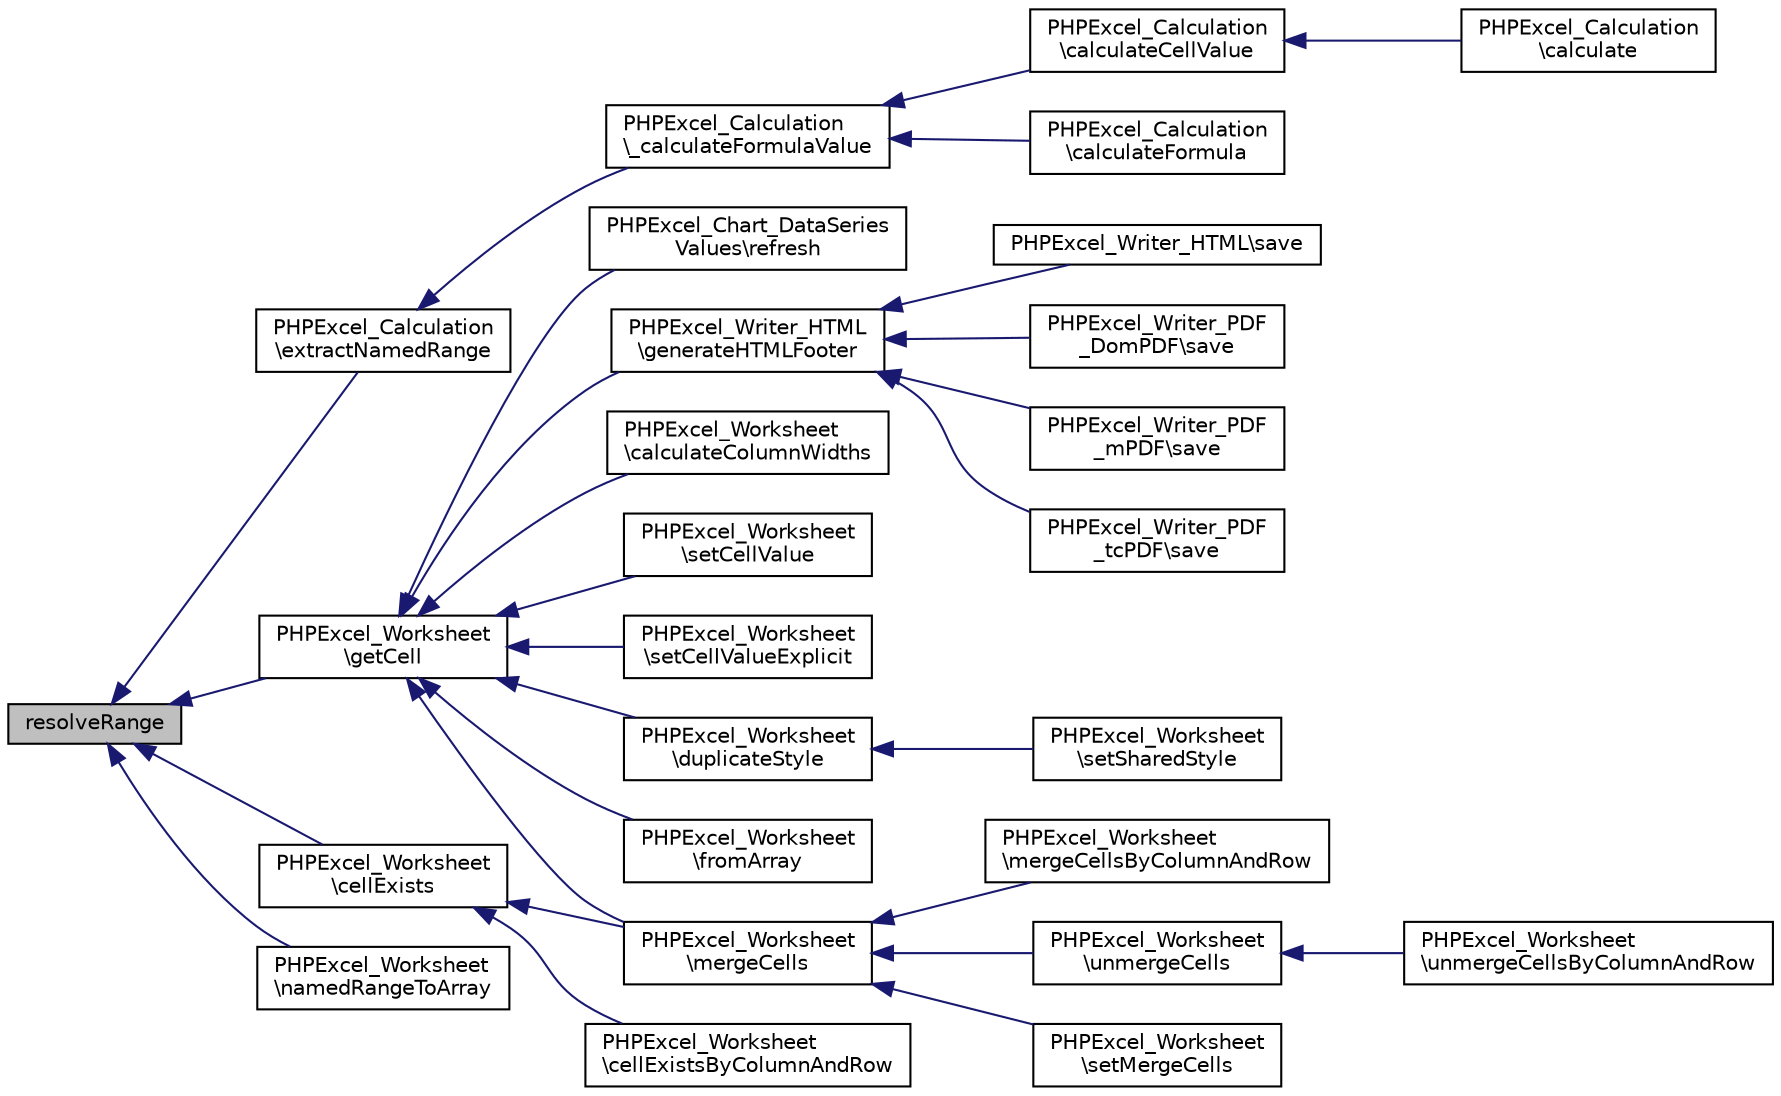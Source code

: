 digraph "resolveRange"
{
  edge [fontname="Helvetica",fontsize="10",labelfontname="Helvetica",labelfontsize="10"];
  node [fontname="Helvetica",fontsize="10",shape=record];
  rankdir="LR";
  Node21 [label="resolveRange",height=0.2,width=0.4,color="black", fillcolor="grey75", style="filled", fontcolor="black"];
  Node21 -> Node22 [dir="back",color="midnightblue",fontsize="10",style="solid",fontname="Helvetica"];
  Node22 [label="PHPExcel_Calculation\l\\extractNamedRange",height=0.2,width=0.4,color="black", fillcolor="white", style="filled",URL="$class_p_h_p_excel___calculation.html#a25face12130e4c51ed2994a8124c3f24"];
  Node22 -> Node23 [dir="back",color="midnightblue",fontsize="10",style="solid",fontname="Helvetica"];
  Node23 [label="PHPExcel_Calculation\l\\_calculateFormulaValue",height=0.2,width=0.4,color="black", fillcolor="white", style="filled",URL="$class_p_h_p_excel___calculation.html#ad1aef41691363540e51e0a585e111eaa"];
  Node23 -> Node24 [dir="back",color="midnightblue",fontsize="10",style="solid",fontname="Helvetica"];
  Node24 [label="PHPExcel_Calculation\l\\calculateCellValue",height=0.2,width=0.4,color="black", fillcolor="white", style="filled",URL="$class_p_h_p_excel___calculation.html#a99d9fd18681a10516af2c86721a39dee"];
  Node24 -> Node25 [dir="back",color="midnightblue",fontsize="10",style="solid",fontname="Helvetica"];
  Node25 [label="PHPExcel_Calculation\l\\calculate",height=0.2,width=0.4,color="black", fillcolor="white", style="filled",URL="$class_p_h_p_excel___calculation.html#aebaa9815d4d23c1958b93dafa720b362"];
  Node23 -> Node26 [dir="back",color="midnightblue",fontsize="10",style="solid",fontname="Helvetica"];
  Node26 [label="PHPExcel_Calculation\l\\calculateFormula",height=0.2,width=0.4,color="black", fillcolor="white", style="filled",URL="$class_p_h_p_excel___calculation.html#afc1160d65c63b9bffa861c57eb77fed1"];
  Node21 -> Node27 [dir="back",color="midnightblue",fontsize="10",style="solid",fontname="Helvetica"];
  Node27 [label="PHPExcel_Worksheet\l\\getCell",height=0.2,width=0.4,color="black", fillcolor="white", style="filled",URL="$class_p_h_p_excel___worksheet.html#a5e123e9c143c05385794d280bbd5dd0c"];
  Node27 -> Node28 [dir="back",color="midnightblue",fontsize="10",style="solid",fontname="Helvetica"];
  Node28 [label="PHPExcel_Chart_DataSeries\lValues\\refresh",height=0.2,width=0.4,color="black", fillcolor="white", style="filled",URL="$class_p_h_p_excel___chart___data_series_values.html#a90ef89dbbea0809178c8d27b5299d9c9"];
  Node27 -> Node29 [dir="back",color="midnightblue",fontsize="10",style="solid",fontname="Helvetica"];
  Node29 [label="PHPExcel_Writer_HTML\l\\generateHTMLFooter",height=0.2,width=0.4,color="black", fillcolor="white", style="filled",URL="$class_p_h_p_excel___writer___h_t_m_l.html#a388332afad5cf5a153a179c4a83e4bae"];
  Node29 -> Node30 [dir="back",color="midnightblue",fontsize="10",style="solid",fontname="Helvetica"];
  Node30 [label="PHPExcel_Writer_HTML\\save",height=0.2,width=0.4,color="black", fillcolor="white", style="filled",URL="$class_p_h_p_excel___writer___h_t_m_l.html#a47cf44d053426c59c85d31f37744687c"];
  Node29 -> Node31 [dir="back",color="midnightblue",fontsize="10",style="solid",fontname="Helvetica"];
  Node31 [label="PHPExcel_Writer_PDF\l_DomPDF\\save",height=0.2,width=0.4,color="black", fillcolor="white", style="filled",URL="$class_p_h_p_excel___writer___p_d_f___dom_p_d_f.html#a47cf44d053426c59c85d31f37744687c"];
  Node29 -> Node32 [dir="back",color="midnightblue",fontsize="10",style="solid",fontname="Helvetica"];
  Node32 [label="PHPExcel_Writer_PDF\l_mPDF\\save",height=0.2,width=0.4,color="black", fillcolor="white", style="filled",URL="$class_p_h_p_excel___writer___p_d_f__m_p_d_f.html#a47cf44d053426c59c85d31f37744687c"];
  Node29 -> Node33 [dir="back",color="midnightblue",fontsize="10",style="solid",fontname="Helvetica"];
  Node33 [label="PHPExcel_Writer_PDF\l_tcPDF\\save",height=0.2,width=0.4,color="black", fillcolor="white", style="filled",URL="$class_p_h_p_excel___writer___p_d_f__tc_p_d_f.html#a47cf44d053426c59c85d31f37744687c"];
  Node27 -> Node34 [dir="back",color="midnightblue",fontsize="10",style="solid",fontname="Helvetica"];
  Node34 [label="PHPExcel_Worksheet\l\\calculateColumnWidths",height=0.2,width=0.4,color="black", fillcolor="white", style="filled",URL="$class_p_h_p_excel___worksheet.html#a13405e40aeb58da79a313d50d177c803"];
  Node27 -> Node35 [dir="back",color="midnightblue",fontsize="10",style="solid",fontname="Helvetica"];
  Node35 [label="PHPExcel_Worksheet\l\\setCellValue",height=0.2,width=0.4,color="black", fillcolor="white", style="filled",URL="$class_p_h_p_excel___worksheet.html#a0b311e9694b2a3ba2f6a2776ac650b52"];
  Node27 -> Node36 [dir="back",color="midnightblue",fontsize="10",style="solid",fontname="Helvetica"];
  Node36 [label="PHPExcel_Worksheet\l\\setCellValueExplicit",height=0.2,width=0.4,color="black", fillcolor="white", style="filled",URL="$class_p_h_p_excel___worksheet.html#a4e30a98fb3c7ca2dfbd6abf8a320d2a5"];
  Node27 -> Node37 [dir="back",color="midnightblue",fontsize="10",style="solid",fontname="Helvetica"];
  Node37 [label="PHPExcel_Worksheet\l\\duplicateStyle",height=0.2,width=0.4,color="black", fillcolor="white", style="filled",URL="$class_p_h_p_excel___worksheet.html#a0227f62ef3a94a0e158f82631713852e"];
  Node37 -> Node38 [dir="back",color="midnightblue",fontsize="10",style="solid",fontname="Helvetica"];
  Node38 [label="PHPExcel_Worksheet\l\\setSharedStyle",height=0.2,width=0.4,color="black", fillcolor="white", style="filled",URL="$class_p_h_p_excel___worksheet.html#a11b5e03d663235b635db3344aa8e6631"];
  Node27 -> Node39 [dir="back",color="midnightblue",fontsize="10",style="solid",fontname="Helvetica"];
  Node39 [label="PHPExcel_Worksheet\l\\mergeCells",height=0.2,width=0.4,color="black", fillcolor="white", style="filled",URL="$class_p_h_p_excel___worksheet.html#a08bbfbc911e898c20131208dc4645c38"];
  Node39 -> Node40 [dir="back",color="midnightblue",fontsize="10",style="solid",fontname="Helvetica"];
  Node40 [label="PHPExcel_Worksheet\l\\mergeCellsByColumnAndRow",height=0.2,width=0.4,color="black", fillcolor="white", style="filled",URL="$class_p_h_p_excel___worksheet.html#a63e4cc2bb9f697802128fd684a34eed8"];
  Node39 -> Node41 [dir="back",color="midnightblue",fontsize="10",style="solid",fontname="Helvetica"];
  Node41 [label="PHPExcel_Worksheet\l\\unmergeCells",height=0.2,width=0.4,color="black", fillcolor="white", style="filled",URL="$class_p_h_p_excel___worksheet.html#a5f1803a22bad347a685d80f32e295870"];
  Node41 -> Node42 [dir="back",color="midnightblue",fontsize="10",style="solid",fontname="Helvetica"];
  Node42 [label="PHPExcel_Worksheet\l\\unmergeCellsByColumnAndRow",height=0.2,width=0.4,color="black", fillcolor="white", style="filled",URL="$class_p_h_p_excel___worksheet.html#a2cfb3e9c77cb57f1356b7ccf990bbc04"];
  Node39 -> Node43 [dir="back",color="midnightblue",fontsize="10",style="solid",fontname="Helvetica"];
  Node43 [label="PHPExcel_Worksheet\l\\setMergeCells",height=0.2,width=0.4,color="black", fillcolor="white", style="filled",URL="$class_p_h_p_excel___worksheet.html#a1200ac914342cbb328c96ad1f21d211a"];
  Node27 -> Node44 [dir="back",color="midnightblue",fontsize="10",style="solid",fontname="Helvetica"];
  Node44 [label="PHPExcel_Worksheet\l\\fromArray",height=0.2,width=0.4,color="black", fillcolor="white", style="filled",URL="$class_p_h_p_excel___worksheet.html#a8860b70210814305c060a7e513d3bfdd"];
  Node21 -> Node45 [dir="back",color="midnightblue",fontsize="10",style="solid",fontname="Helvetica"];
  Node45 [label="PHPExcel_Worksheet\l\\cellExists",height=0.2,width=0.4,color="black", fillcolor="white", style="filled",URL="$class_p_h_p_excel___worksheet.html#ae812f150807c66b8ef0d9cd35e3a859e"];
  Node45 -> Node46 [dir="back",color="midnightblue",fontsize="10",style="solid",fontname="Helvetica"];
  Node46 [label="PHPExcel_Worksheet\l\\cellExistsByColumnAndRow",height=0.2,width=0.4,color="black", fillcolor="white", style="filled",URL="$class_p_h_p_excel___worksheet.html#ab5d602a7afd37d830605d2cdcbb31c6e"];
  Node45 -> Node39 [dir="back",color="midnightblue",fontsize="10",style="solid",fontname="Helvetica"];
  Node21 -> Node47 [dir="back",color="midnightblue",fontsize="10",style="solid",fontname="Helvetica"];
  Node47 [label="PHPExcel_Worksheet\l\\namedRangeToArray",height=0.2,width=0.4,color="black", fillcolor="white", style="filled",URL="$class_p_h_p_excel___worksheet.html#ae4567ef6a750f27e41ed73b164f8a1b5"];
}
